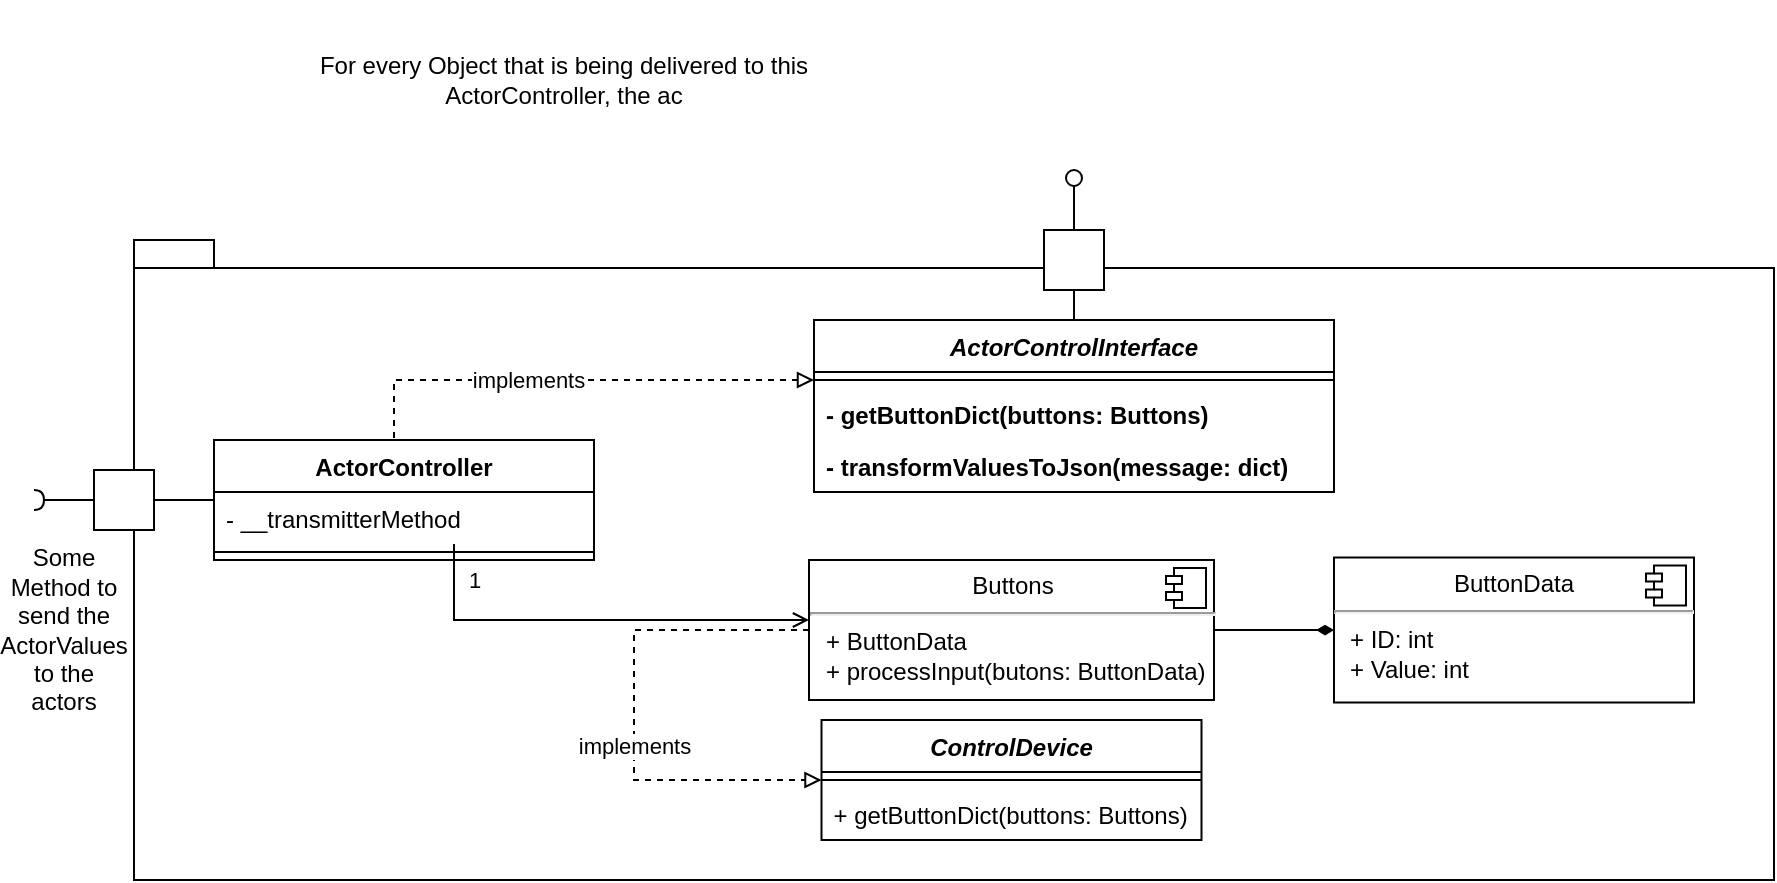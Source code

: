 <mxfile version="20.5.3" type="embed"><diagram id="23iRSUPoRavnBvh4doch" name="Bausteinsicht"><mxGraphModel dx="1015" dy="656" grid="1" gridSize="10" guides="1" tooltips="1" connect="1" arrows="1" fold="1" page="1" pageScale="1" pageWidth="827" pageHeight="1169" math="0" shadow="0"><root><mxCell id="0"/><mxCell id="1" parent="0"/><mxCell id="2" value="" style="shape=folder;fontStyle=1;spacingTop=10;tabWidth=40;tabHeight=14;tabPosition=left;html=1;" parent="1" vertex="1"><mxGeometry x="90" y="170" width="820" height="320" as="geometry"/></mxCell><mxCell id="16" style="edgeStyle=orthogonalEdgeStyle;rounded=0;orthogonalLoop=1;jettySize=auto;html=1;endArrow=block;endFill=0;startArrow=none;startFill=0;dashed=1;exitX=0.5;exitY=0;exitDx=0;exitDy=0;" parent="1" source="69" edge="1"><mxGeometry relative="1" as="geometry"><mxPoint x="220" y="270" as="sourcePoint"/><mxPoint x="430" y="240" as="targetPoint"/><Array as="points"><mxPoint x="220" y="240"/></Array></mxGeometry></mxCell><mxCell id="17" value="implements" style="edgeLabel;html=1;align=center;verticalAlign=middle;resizable=0;points=[];" parent="16" vertex="1" connectable="0"><mxGeometry x="-0.333" relative="1" as="geometry"><mxPoint x="20" as="offset"/></mxGeometry></mxCell><mxCell id="22" value="&lt;p style=&quot;margin:0px;margin-top:6px;text-align:center;&quot;&gt;Buttons&lt;/p&gt;&lt;hr&gt;&lt;p style=&quot;margin:0px;margin-left:8px;&quot;&gt;+ ButtonData&lt;/p&gt;&lt;p style=&quot;margin:0px;margin-left:8px;&quot;&gt;+ processInput(butons: ButtonData)&lt;/p&gt;" style="align=left;overflow=fill;html=1;dropTarget=0;" parent="1" vertex="1"><mxGeometry x="427.5" y="330" width="202.5" height="70" as="geometry"/></mxCell><mxCell id="23" value="" style="shape=component;jettyWidth=8;jettyHeight=4;" parent="22" vertex="1"><mxGeometry x="1" width="20" height="20" relative="1" as="geometry"><mxPoint x="-24" y="4" as="offset"/></mxGeometry></mxCell><mxCell id="28" value="" style="group;rotation=-180;" parent="1" vertex="1" connectable="0"><mxGeometry x="40" y="285" width="60" height="30" as="geometry"/></mxCell><mxCell id="25" value="" style="html=1;rounded=0;rotation=-180;" parent="28" vertex="1"><mxGeometry x="30" width="30" height="30" as="geometry"/></mxCell><mxCell id="26" value="" style="endArrow=none;html=1;rounded=0;align=center;verticalAlign=top;endFill=0;labelBackgroundColor=none;endSize=2;" parent="28" source="25" target="27" edge="1"><mxGeometry relative="1" as="geometry"/></mxCell><mxCell id="27" value="" style="shape=requiredInterface;html=1;fontSize=11;align=center;fillColor=none;points=[];aspect=fixed;resizable=0;verticalAlign=bottom;labelPosition=center;verticalLabelPosition=top;flipH=1;rotation=-180;" parent="28" vertex="1"><mxGeometry y="10" width="5" height="10" as="geometry"/></mxCell><mxCell id="32" value="Some Method to send the ActorValues to the actors" style="text;html=1;strokeColor=none;fillColor=none;align=center;verticalAlign=middle;whiteSpace=wrap;rounded=0;rotation=90;horizontal=0;" parent="1" vertex="1"><mxGeometry x="-10" y="345" width="130" height="40" as="geometry"/></mxCell><mxCell id="51" style="edgeStyle=orthogonalEdgeStyle;rounded=0;orthogonalLoop=1;jettySize=auto;html=1;startArrow=none;startFill=0;endArrow=none;endFill=0;" parent="1" source="43" target="47" edge="1"><mxGeometry relative="1" as="geometry"/></mxCell><mxCell id="43" value="ActorControlInterface" style="swimlane;fontStyle=3;align=center;verticalAlign=top;childLayout=stackLayout;horizontal=1;startSize=26;horizontalStack=0;resizeParent=1;resizeParentMax=0;resizeLast=0;collapsible=1;marginBottom=0;" parent="1" vertex="1"><mxGeometry x="430" y="210" width="260" height="86" as="geometry"/></mxCell><mxCell id="45" value="" style="line;strokeWidth=1;fillColor=none;align=left;verticalAlign=middle;spacingTop=-1;spacingLeft=3;spacingRight=3;rotatable=0;labelPosition=right;points=[];portConstraint=eastwest;strokeColor=inherit;" parent="43" vertex="1"><mxGeometry y="26" width="260" height="8" as="geometry"/></mxCell><mxCell id="91" value="- getButtonDict(buttons: Buttons)" style="text;strokeColor=none;fillColor=none;align=left;verticalAlign=top;spacingLeft=4;spacingRight=4;overflow=hidden;rotatable=0;points=[[0,0.5],[1,0.5]];portConstraint=eastwest;fontStyle=1" parent="43" vertex="1"><mxGeometry y="34" width="260" height="26" as="geometry"/></mxCell><mxCell id="92" value="- transformValuesToJson(message: dict)" style="text;strokeColor=none;fillColor=none;align=left;verticalAlign=top;spacingLeft=4;spacingRight=4;overflow=hidden;rotatable=0;points=[[0,0.5],[1,0.5]];portConstraint=eastwest;fontStyle=1" parent="43" vertex="1"><mxGeometry y="60" width="260" height="26" as="geometry"/></mxCell><mxCell id="50" value="" style="group;rotation=-90;" parent="1" vertex="1" connectable="0"><mxGeometry x="530" y="150" width="60" height="30" as="geometry"/></mxCell><mxCell id="47" value="" style="html=1;rounded=0;rotation=-90;" parent="50" vertex="1"><mxGeometry x="15" y="15" width="30" height="30" as="geometry"/></mxCell><mxCell id="48" value="" style="endArrow=none;html=1;rounded=0;align=center;verticalAlign=top;endFill=0;labelBackgroundColor=none;endSize=2;" parent="50" source="47" target="49" edge="1"><mxGeometry relative="1" as="geometry"/></mxCell><mxCell id="49" value="" style="ellipse;html=1;fontSize=11;align=center;fillColor=none;points=[];aspect=fixed;resizable=0;verticalAlign=bottom;labelPosition=center;verticalLabelPosition=top;flipH=1;rotation=-90;" parent="50" vertex="1"><mxGeometry x="26" y="-15" width="8" height="8" as="geometry"/></mxCell><mxCell id="62" style="edgeStyle=orthogonalEdgeStyle;rounded=0;orthogonalLoop=1;jettySize=auto;html=1;endArrow=none;endFill=0;startArrow=diamondThin;startFill=1;" parent="1" source="60" target="22" edge="1"><mxGeometry relative="1" as="geometry"/></mxCell><mxCell id="64" value="1..n" style="edgeLabel;html=1;align=center;verticalAlign=middle;resizable=0;points=[];" parent="62" vertex="1" connectable="0"><mxGeometry x="0.238" relative="1" as="geometry"><mxPoint x="48" y="-13" as="offset"/></mxGeometry></mxCell><mxCell id="60" value="&lt;p style=&quot;margin:0px;margin-top:6px;text-align:center;&quot;&gt;ButtonData&lt;/p&gt;&lt;hr&gt;&lt;p style=&quot;margin:0px;margin-left:8px;&quot;&gt;+ ID: int&lt;/p&gt;&lt;p style=&quot;margin:0px;margin-left:8px;&quot;&gt;+ Value: int&lt;/p&gt;" style="align=left;overflow=fill;html=1;dropTarget=0;" parent="1" vertex="1"><mxGeometry x="690" y="328.75" width="180" height="72.5" as="geometry"/></mxCell><mxCell id="61" value="" style="shape=component;jettyWidth=8;jettyHeight=4;" parent="60" vertex="1"><mxGeometry x="1" width="20" height="20" relative="1" as="geometry"><mxPoint x="-24" y="4" as="offset"/></mxGeometry></mxCell><mxCell id="88" style="edgeStyle=orthogonalEdgeStyle;rounded=0;orthogonalLoop=1;jettySize=auto;html=1;endArrow=none;endFill=0;" parent="1" source="69" target="25" edge="1"><mxGeometry relative="1" as="geometry"/></mxCell><mxCell id="69" value="ActorController&#10;" style="swimlane;fontStyle=1;align=center;verticalAlign=top;childLayout=stackLayout;horizontal=1;startSize=26;horizontalStack=0;resizeParent=1;resizeParentMax=0;resizeLast=0;collapsible=1;marginBottom=0;" parent="1" vertex="1"><mxGeometry x="130" y="270" width="190" height="60" as="geometry"/></mxCell><mxCell id="70" value="- __transmitterMethod" style="text;strokeColor=none;fillColor=none;align=left;verticalAlign=top;spacingLeft=4;spacingRight=4;overflow=hidden;rotatable=0;points=[[0,0.5],[1,0.5]];portConstraint=eastwest;" parent="69" vertex="1"><mxGeometry y="26" width="190" height="26" as="geometry"/></mxCell><mxCell id="71" value="" style="line;strokeWidth=1;fillColor=none;align=left;verticalAlign=middle;spacingTop=-1;spacingLeft=3;spacingRight=3;rotatable=0;labelPosition=right;points=[];portConstraint=eastwest;strokeColor=inherit;" parent="69" vertex="1"><mxGeometry y="52" width="190" height="8" as="geometry"/></mxCell><mxCell id="84" style="edgeStyle=orthogonalEdgeStyle;rounded=0;orthogonalLoop=1;jettySize=auto;html=1;endArrow=block;endFill=0;dashed=1;exitX=0;exitY=0.5;exitDx=0;exitDy=0;" parent="1" source="22" target="77" edge="1"><mxGeometry relative="1" as="geometry"><mxPoint x="320" y="430" as="sourcePoint"/><Array as="points"><mxPoint x="340" y="365"/><mxPoint x="340" y="440"/></Array></mxGeometry></mxCell><mxCell id="85" value="implements" style="edgeLabel;html=1;align=center;verticalAlign=middle;resizable=0;points=[];" parent="84" vertex="1" connectable="0"><mxGeometry x="0.257" y="3" relative="1" as="geometry"><mxPoint x="-3" y="-16" as="offset"/></mxGeometry></mxCell><mxCell id="77" value="ControlDevice" style="swimlane;fontStyle=3;align=center;verticalAlign=top;childLayout=stackLayout;horizontal=1;startSize=26;horizontalStack=0;resizeParent=1;resizeParentMax=0;resizeLast=0;collapsible=1;marginBottom=0;" parent="1" vertex="1"><mxGeometry x="433.75" y="410" width="190" height="60" as="geometry"/></mxCell><mxCell id="79" value="" style="line;strokeWidth=1;fillColor=none;align=left;verticalAlign=middle;spacingTop=-1;spacingLeft=3;spacingRight=3;rotatable=0;labelPosition=right;points=[];portConstraint=eastwest;strokeColor=inherit;" parent="77" vertex="1"><mxGeometry y="26" width="190" height="8" as="geometry"/></mxCell><mxCell id="81" value="+ getButtonDict(buttons: Buttons)" style="text;strokeColor=none;fillColor=none;align=left;verticalAlign=top;spacingLeft=4;spacingRight=4;overflow=hidden;rotatable=0;points=[[0,0.5],[1,0.5]];portConstraint=eastwest;" parent="77" vertex="1"><mxGeometry y="34" width="190" height="26" as="geometry"/></mxCell><mxCell id="82" style="edgeStyle=orthogonalEdgeStyle;rounded=0;orthogonalLoop=1;jettySize=auto;html=1;endArrow=open;endFill=0;" parent="1" source="70" target="22" edge="1"><mxGeometry relative="1" as="geometry"><Array as="points"><mxPoint x="250" y="360"/></Array></mxGeometry></mxCell><mxCell id="83" value="1" style="edgeLabel;html=1;align=center;verticalAlign=middle;resizable=0;points=[];" parent="82" vertex="1" connectable="0"><mxGeometry x="-0.751" relative="1" as="geometry"><mxPoint x="10" y="-9" as="offset"/></mxGeometry></mxCell><mxCell id="90" value="For every Object that is being delivered to this ActorController, the ac" style="text;html=1;strokeColor=none;fillColor=none;align=center;verticalAlign=middle;whiteSpace=wrap;rounded=0;" parent="1" vertex="1"><mxGeometry x="170" y="50" width="270" height="80" as="geometry"/></mxCell></root></mxGraphModel></diagram></mxfile>